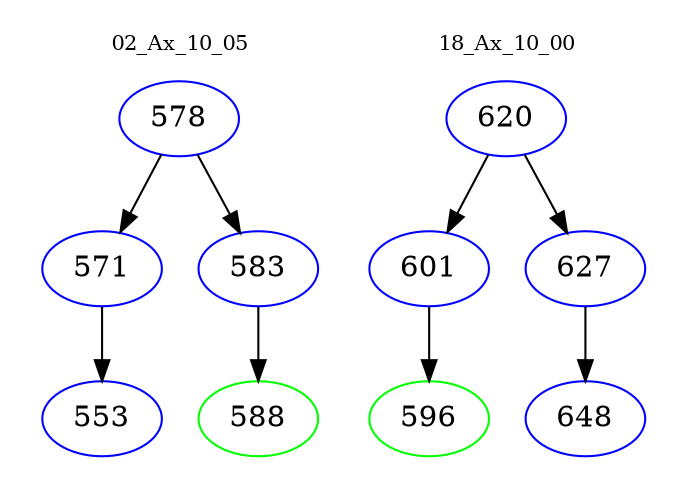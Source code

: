 digraph{
subgraph cluster_0 {
color = white
label = "02_Ax_10_05";
fontsize=10;
T0_578 [label="578", color="blue"]
T0_578 -> T0_571 [color="black"]
T0_571 [label="571", color="blue"]
T0_571 -> T0_553 [color="black"]
T0_553 [label="553", color="blue"]
T0_578 -> T0_583 [color="black"]
T0_583 [label="583", color="blue"]
T0_583 -> T0_588 [color="black"]
T0_588 [label="588", color="green"]
}
subgraph cluster_1 {
color = white
label = "18_Ax_10_00";
fontsize=10;
T1_620 [label="620", color="blue"]
T1_620 -> T1_601 [color="black"]
T1_601 [label="601", color="blue"]
T1_601 -> T1_596 [color="black"]
T1_596 [label="596", color="green"]
T1_620 -> T1_627 [color="black"]
T1_627 [label="627", color="blue"]
T1_627 -> T1_648 [color="black"]
T1_648 [label="648", color="blue"]
}
}
